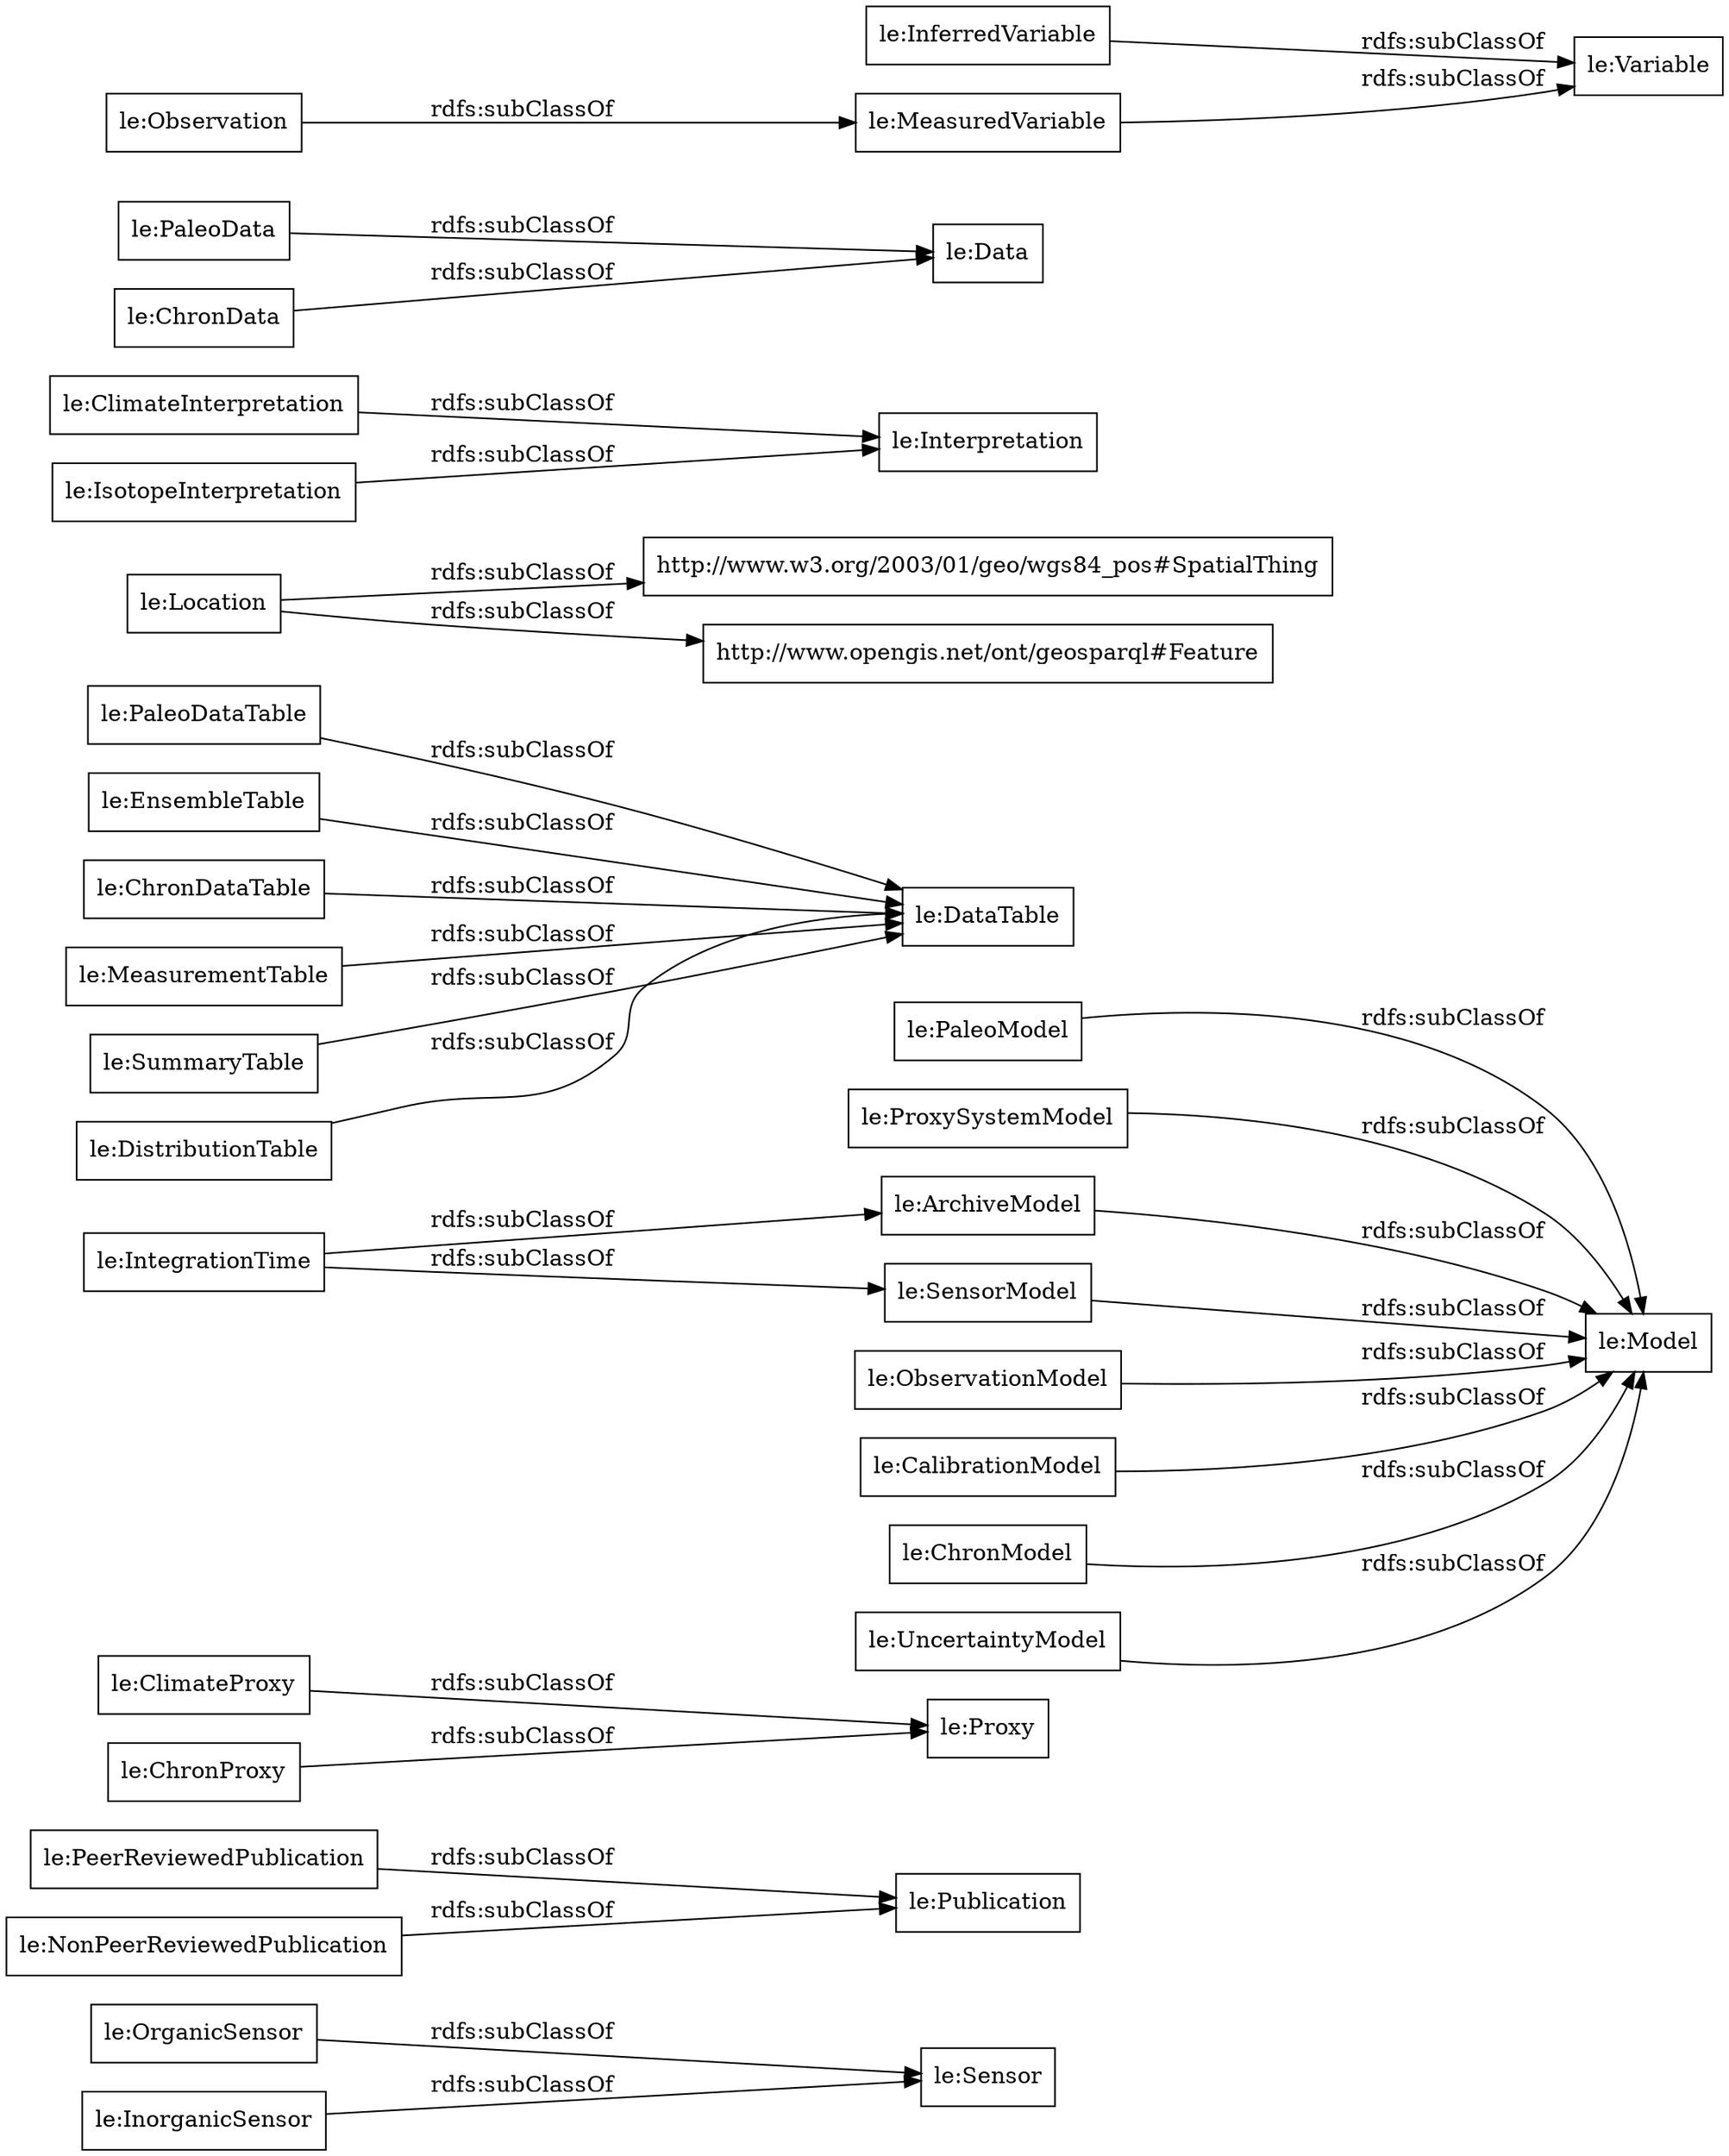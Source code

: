 digraph ar2dtool_diagram { 
rankdir=LR;
size="1000"
node [shape = rectangle, color="black"]; "le:OrganicSensor" "le:Publication" "le:ClimateProxy" "le:PaleoModel" "le:PaleoDataTable" "le:EnsembleTable" "le:Location" "le:ClimateInterpretation" "le:IntegrationTime" "le:ProxySystemModel" "le:InorganicSensor" "le:PaleoData" "le:DataTable" "le:ChronDataTable" "le:IsotopeInterpretation" "le:PeerReviewedPublication" "le:ChronData" "le:MeasuredVariable" "le:ArchiveModel" "http://www.w3.org/2003/01/geo/wgs84_pos#SpatialThing" "le:Interpretation" "le:MeasurementTable" "le:SensorModel" "le:SummaryTable" "le:Data" "le:ChronProxy" "le:Proxy" "le:DistributionTable" "le:Variable" "le:Model" "le:ObservationModel" "le:CalibrationModel" "http://www.opengis.net/ont/geosparql#Feature" "le:Sensor" "le:InferredVariable" "le:NonPeerReviewedPublication" "le:ChronModel" "le:UncertaintyModel" "le:Observation" ; /*classes style*/
	"le:InferredVariable" -> "le:Variable" [ label = "rdfs:subClassOf" ];
	"le:PaleoModel" -> "le:Model" [ label = "rdfs:subClassOf" ];
	"le:CalibrationModel" -> "le:Model" [ label = "rdfs:subClassOf" ];
	"le:SensorModel" -> "le:Model" [ label = "rdfs:subClassOf" ];
	"le:NonPeerReviewedPublication" -> "le:Publication" [ label = "rdfs:subClassOf" ];
	"le:ProxySystemModel" -> "le:Model" [ label = "rdfs:subClassOf" ];
	"le:IsotopeInterpretation" -> "le:Interpretation" [ label = "rdfs:subClassOf" ];
	"le:Location" -> "http://www.w3.org/2003/01/geo/wgs84_pos#SpatialThing" [ label = "rdfs:subClassOf" ];
	"le:Location" -> "http://www.opengis.net/ont/geosparql#Feature" [ label = "rdfs:subClassOf" ];
	"le:ArchiveModel" -> "le:Model" [ label = "rdfs:subClassOf" ];
	"le:PeerReviewedPublication" -> "le:Publication" [ label = "rdfs:subClassOf" ];
	"le:Observation" -> "le:MeasuredVariable" [ label = "rdfs:subClassOf" ];
	"le:MeasuredVariable" -> "le:Variable" [ label = "rdfs:subClassOf" ];
	"le:EnsembleTable" -> "le:DataTable" [ label = "rdfs:subClassOf" ];
	"le:PaleoDataTable" -> "le:DataTable" [ label = "rdfs:subClassOf" ];
	"le:ChronData" -> "le:Data" [ label = "rdfs:subClassOf" ];
	"le:MeasurementTable" -> "le:DataTable" [ label = "rdfs:subClassOf" ];
	"le:ChronModel" -> "le:Model" [ label = "rdfs:subClassOf" ];
	"le:ClimateProxy" -> "le:Proxy" [ label = "rdfs:subClassOf" ];
	"le:ObservationModel" -> "le:Model" [ label = "rdfs:subClassOf" ];
	"le:OrganicSensor" -> "le:Sensor" [ label = "rdfs:subClassOf" ];
	"le:ChronProxy" -> "le:Proxy" [ label = "rdfs:subClassOf" ];
	"le:UncertaintyModel" -> "le:Model" [ label = "rdfs:subClassOf" ];
	"le:InorganicSensor" -> "le:Sensor" [ label = "rdfs:subClassOf" ];
	"le:DistributionTable" -> "le:DataTable" [ label = "rdfs:subClassOf" ];
	"le:IntegrationTime" -> "le:SensorModel" [ label = "rdfs:subClassOf" ];
	"le:IntegrationTime" -> "le:ArchiveModel" [ label = "rdfs:subClassOf" ];
	"le:SummaryTable" -> "le:DataTable" [ label = "rdfs:subClassOf" ];
	"le:ChronDataTable" -> "le:DataTable" [ label = "rdfs:subClassOf" ];
	"le:ClimateInterpretation" -> "le:Interpretation" [ label = "rdfs:subClassOf" ];
	"le:PaleoData" -> "le:Data" [ label = "rdfs:subClassOf" ];

}
